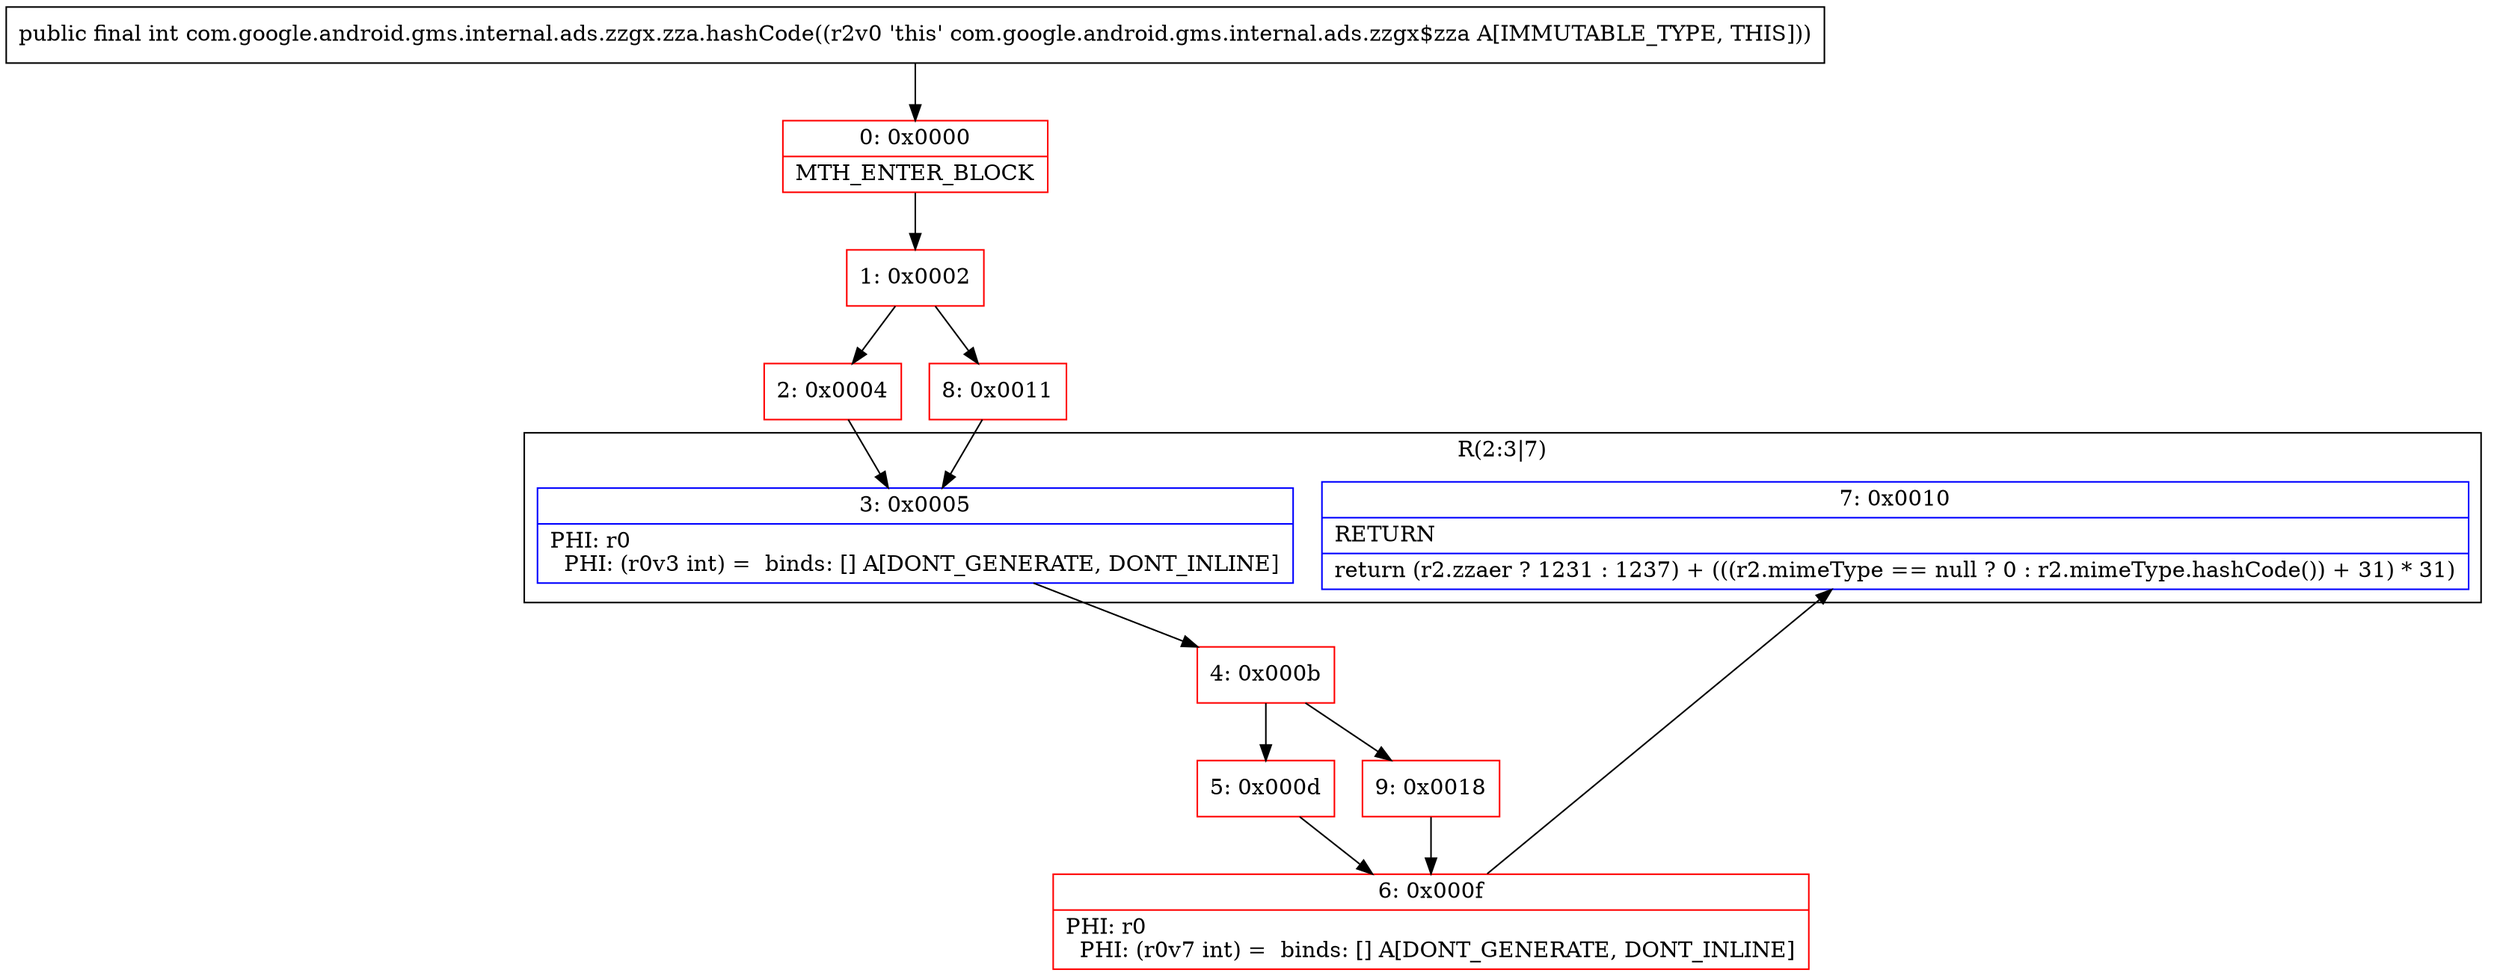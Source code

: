 digraph "CFG forcom.google.android.gms.internal.ads.zzgx.zza.hashCode()I" {
subgraph cluster_Region_2020334904 {
label = "R(2:3|7)";
node [shape=record,color=blue];
Node_3 [shape=record,label="{3\:\ 0x0005|PHI: r0 \l  PHI: (r0v3 int) =  binds: [] A[DONT_GENERATE, DONT_INLINE]\l}"];
Node_7 [shape=record,label="{7\:\ 0x0010|RETURN\l|return (r2.zzaer ? 1231 : 1237) + (((r2.mimeType == null ? 0 : r2.mimeType.hashCode()) + 31) * 31)\l}"];
}
Node_0 [shape=record,color=red,label="{0\:\ 0x0000|MTH_ENTER_BLOCK\l}"];
Node_1 [shape=record,color=red,label="{1\:\ 0x0002}"];
Node_2 [shape=record,color=red,label="{2\:\ 0x0004}"];
Node_4 [shape=record,color=red,label="{4\:\ 0x000b}"];
Node_5 [shape=record,color=red,label="{5\:\ 0x000d}"];
Node_6 [shape=record,color=red,label="{6\:\ 0x000f|PHI: r0 \l  PHI: (r0v7 int) =  binds: [] A[DONT_GENERATE, DONT_INLINE]\l}"];
Node_8 [shape=record,color=red,label="{8\:\ 0x0011}"];
Node_9 [shape=record,color=red,label="{9\:\ 0x0018}"];
MethodNode[shape=record,label="{public final int com.google.android.gms.internal.ads.zzgx.zza.hashCode((r2v0 'this' com.google.android.gms.internal.ads.zzgx$zza A[IMMUTABLE_TYPE, THIS])) }"];
MethodNode -> Node_0;
Node_3 -> Node_4;
Node_0 -> Node_1;
Node_1 -> Node_2;
Node_1 -> Node_8;
Node_2 -> Node_3;
Node_4 -> Node_5;
Node_4 -> Node_9;
Node_5 -> Node_6;
Node_6 -> Node_7;
Node_8 -> Node_3;
Node_9 -> Node_6;
}

